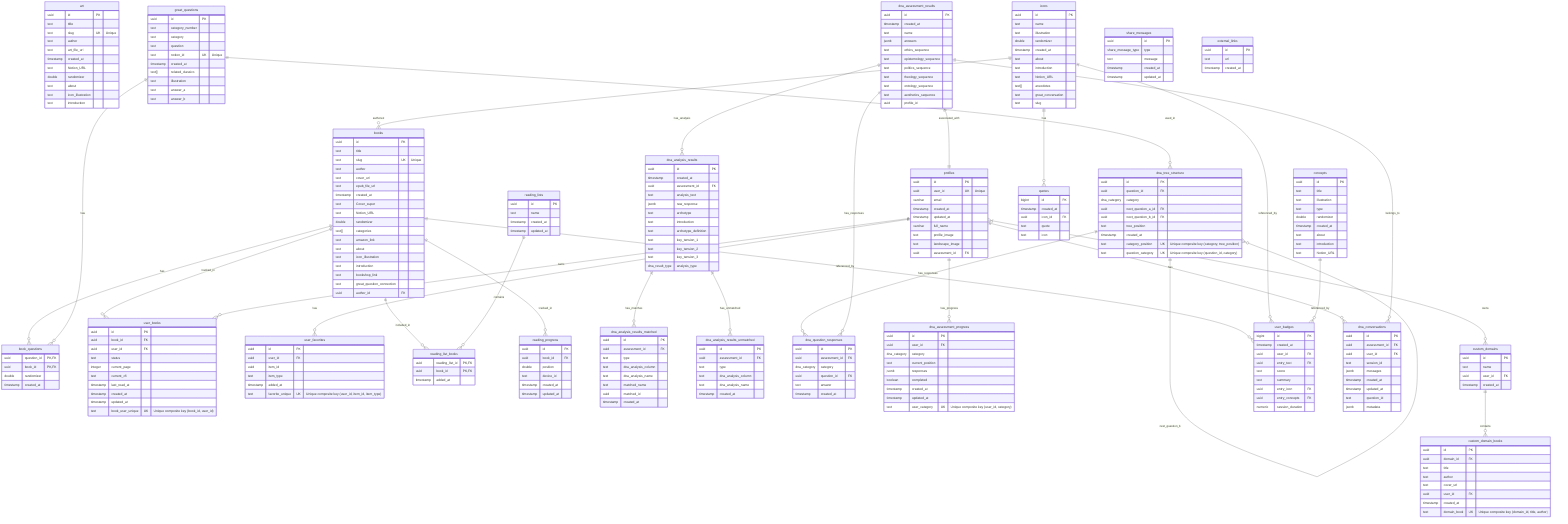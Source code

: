 erDiagram
    books {
        uuid id PK
        text title
        text slug UK "Unique"
        text author
        text cover_url
        text epub_file_url
        timestamp created_at
        text Cover_super
        text Notion_URL
        double randomizer
        text[] categories
        text amazon_link
        text about
        text icon_illustration
        text introduction
        text bookshop_link
        text great_question_connection
        uuid author_id FK
    }
    
    art {
        uuid id PK
        text title
        text slug UK "Unique"
        text author
        text art_file_url
        timestamp created_at
        text Notion_URL
        double randomizer
        text about
        text icon_illustration
        text introduction
    }
    
    icons {
        uuid id PK
        text name
        text illustration
        double randomizer
        timestamp created_at
        text about
        text introduction
        text Notion_URL
        text[] anecdotes
        text great_conversation
        text slug
    }
    
    concepts {
        uuid id PK
        text title
        text illustration
        text type
        double randomizer
        timestamp created_at
        text about
        text introduction
        text Notion_URL
    }
    
    great_questions {
        uuid id PK
        text category_number
        text category
        text question
        text notion_id UK "Unique"
        timestamp created_at
        text[] related_classics
        text illustration
        text answer_a
        text answer_b
    }
    
    book_questions {
        uuid question_id PK,FK
        uuid book_id PK,FK
        double randomizer
        timestamp created_at
    }
    
    profiles {
        uuid id PK
        uuid user_id UK "Unique"
        varchar email
        timestamp created_at
        timestamp updated_at
        varchar full_name
        text profile_image
        text landscape_image
        uuid assessment_id FK
    }
    
    user_books {
        uuid id PK
        uuid book_id FK
        uuid user_id FK
        text status
        integer current_page
        text current_cfi
        timestamp last_read_at
        timestamp created_at
        timestamp updated_at
        text book_user_unique UK "Unique composite key (book_id, user_id)"
    }
    
    user_favorites {
        uuid id PK
        uuid user_id FK
        uuid item_id
        text item_type
        timestamp added_at
        text favorite_unique UK "Unique composite key (user_id, item_id, item_type)"
    }
    
    reading_lists {
        uuid id PK
        text name
        timestamp created_at
        timestamp updated_at
    }
    
    reading_list_books {
        uuid reading_list_id PK,FK
        uuid book_id PK,FK
        timestamp added_at
    }
    
    reading_progress {
        uuid id PK
        uuid book_id FK
        double position
        text device_id
        timestamp created_at
        timestamp updated_at
    }
    
    dna_assessment_results {
        uuid id PK
        timestamp created_at
        text name
        jsonb answers
        text ethics_sequence
        text epistemology_sequence
        text politics_sequence
        text theology_sequence
        text ontology_sequence
        text aesthetics_sequence
        uuid profile_id
    }
    
    dna_analysis_results {
        uuid id PK
        timestamp created_at
        uuid assessment_id FK
        text analysis_text
        jsonb raw_response
        text archetype
        text introduction
        text archetype_definition
        text key_tension_1
        text key_tension_2
        text key_tension_3
        dna_result_type analysis_type
    }
    
    dna_analysis_results_matched {
        uuid id PK
        uuid assessment_id FK
        text type
        text dna_analysis_column
        text dna_analysis_name
        text matched_name
        uuid matched_id
        timestamp created_at
    }
    
    dna_analysis_results_unmatched {
        uuid id PK
        uuid assessment_id FK
        text type
        text dna_analysis_column
        text dna_analysis_name
        timestamp created_at
    }
    
    dna_tree_structure {
        uuid id PK
        uuid question_id FK
        dna_category category
        uuid next_question_a_id FK
        uuid next_question_b_id FK
        text tree_position
        timestamp created_at
        text category_position UK "Unique composite key (category, tree_position)"
        text question_category UK "Unique composite key (question_id, category)"
    }
    
    dna_question_responses {
        uuid id PK
        uuid assessment_id FK
        dna_category category
        uuid question_id FK
        text answer
        timestamp created_at
    }
    
    dna_assessment_progress {
        uuid id PK
        uuid user_id FK
        dna_category category
        text current_position
        jsonb responses
        boolean completed
        timestamp created_at
        timestamp updated_at
        text user_category UK "Unique composite key (user_id, category)"
    }
    
    custom_domain_books {
        uuid id PK
        uuid domain_id FK
        text title
        text author
        text cover_url
        uuid user_id FK
        timestamp created_at
        text domain_book UK "Unique composite key (domain_id, title, author)"
    }
    
    custom_domains {
        uuid id PK
        text name
        uuid user_id FK
        timestamp created_at
    }
    
    share_messages {
        uuid id PK
        share_message_type type
        text message
        timestamp created_at
        timestamp updated_at
    }
    
    quotes {
        bigint id PK
        timestamp created_at
        uuid icon_id FK
        text quote
        text icon
    }
    
    user_badges {
        bigint id PK
        timestamp created_at
        uuid user_id FK
        uuid entry_text FK
        text score
        text summary
        uuid entry_icon FK
        uuid entry_concepts FK
        numeric session_duration
    }
    
    external_links {
        uuid id PK
        text url
        timestamp created_at
    }
    
    dna_conversations {
        uuid id PK
        uuid assessment_id FK
        uuid user_id FK
        text session_id
        jsonb messages
        timestamp created_at
        timestamp updated_at
        text question_id
        jsonb metadata
    }
    
    books ||--o{ book_questions : "has"
    great_questions ||--o{ book_questions : "has"
    books ||--o{ reading_list_books : "included_in"
    reading_lists ||--o{ reading_list_books : "contains"
    books ||--o{ reading_progress : "tracked_in"
    books ||--o{ user_books : "tracked_in"
    profiles ||--o{ user_books : "owns"
    profiles ||--o{ user_favorites : "has"
    great_questions ||--o{ dna_tree_structure : "used_in"
    dna_tree_structure ||--o{ dna_question_responses : "has_responses"
    dna_assessment_results ||--o{ dna_analysis_results : "has_analysis"
    dna_assessment_results ||--o{ dna_question_responses : "has_responses"
    profiles ||--o{ dna_assessment_progress : "has_progress"
    icons ||--o{ books : "authored"
    custom_domains ||--o{ custom_domain_books : "contains"
    icons ||--o{ quotes : "has"
    books ||--o{ user_badges : "referenced_by"
    icons ||--o{ user_badges : "referenced_by"
    concepts ||--o{ user_badges : "referenced_by"
    dna_tree_structure ||--o{ dna_tree_structure : "next_question_a"
    dna_tree_structure ||--o{ dna_tree_structure : "next_question_b"
    profiles ||--o{ dna_conversations : "has"
    dna_assessment_results ||--o{ dna_conversations : "belongs_to"
    profiles }|--o{ custom_domains : "owns"
    dna_assessment_results ||--|| profiles : "associated_with"
    dna_analysis_results ||--o{ dna_analysis_results_matched : "has_matches"
    dna_analysis_results ||--o{ dna_analysis_results_unmatched : "has_unmatched"